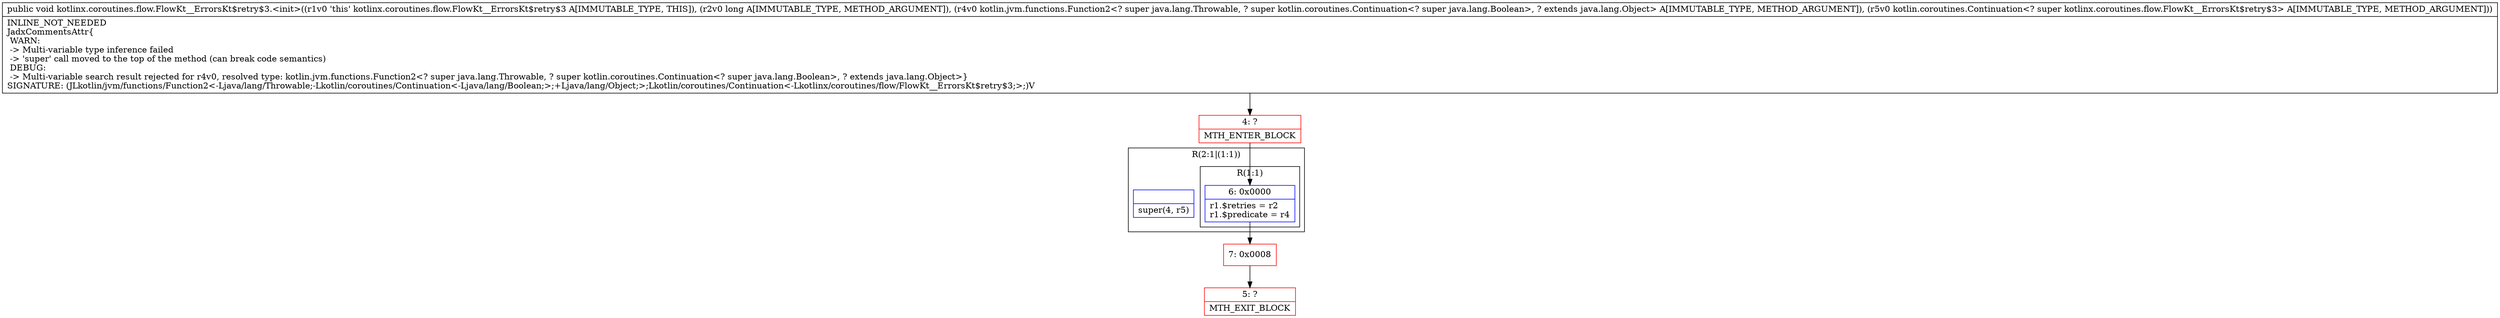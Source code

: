digraph "CFG forkotlinx.coroutines.flow.FlowKt__ErrorsKt$retry$3.\<init\>(JLkotlin\/jvm\/functions\/Function2;Lkotlin\/coroutines\/Continuation;)V" {
subgraph cluster_Region_1365110477 {
label = "R(2:1|(1:1))";
node [shape=record,color=blue];
Node_InsnContainer_1039744626 [shape=record,label="{|super(4, r5)\l}"];
subgraph cluster_Region_276320645 {
label = "R(1:1)";
node [shape=record,color=blue];
Node_6 [shape=record,label="{6\:\ 0x0000|r1.$retries = r2\lr1.$predicate = r4\l}"];
}
}
Node_4 [shape=record,color=red,label="{4\:\ ?|MTH_ENTER_BLOCK\l}"];
Node_7 [shape=record,color=red,label="{7\:\ 0x0008}"];
Node_5 [shape=record,color=red,label="{5\:\ ?|MTH_EXIT_BLOCK\l}"];
MethodNode[shape=record,label="{public void kotlinx.coroutines.flow.FlowKt__ErrorsKt$retry$3.\<init\>((r1v0 'this' kotlinx.coroutines.flow.FlowKt__ErrorsKt$retry$3 A[IMMUTABLE_TYPE, THIS]), (r2v0 long A[IMMUTABLE_TYPE, METHOD_ARGUMENT]), (r4v0 kotlin.jvm.functions.Function2\<? super java.lang.Throwable, ? super kotlin.coroutines.Continuation\<? super java.lang.Boolean\>, ? extends java.lang.Object\> A[IMMUTABLE_TYPE, METHOD_ARGUMENT]), (r5v0 kotlin.coroutines.Continuation\<? super kotlinx.coroutines.flow.FlowKt__ErrorsKt$retry$3\> A[IMMUTABLE_TYPE, METHOD_ARGUMENT]))  | INLINE_NOT_NEEDED\lJadxCommentsAttr\{\l WARN: \l \-\> Multi\-variable type inference failed\l \-\> 'super' call moved to the top of the method (can break code semantics)\l DEBUG: \l \-\> Multi\-variable search result rejected for r4v0, resolved type: kotlin.jvm.functions.Function2\<? super java.lang.Throwable, ? super kotlin.coroutines.Continuation\<? super java.lang.Boolean\>, ? extends java.lang.Object\>\}\lSIGNATURE: (JLkotlin\/jvm\/functions\/Function2\<\-Ljava\/lang\/Throwable;\-Lkotlin\/coroutines\/Continuation\<\-Ljava\/lang\/Boolean;\>;+Ljava\/lang\/Object;\>;Lkotlin\/coroutines\/Continuation\<\-Lkotlinx\/coroutines\/flow\/FlowKt__ErrorsKt$retry$3;\>;)V\l}"];
MethodNode -> Node_4;Node_6 -> Node_7;
Node_4 -> Node_6;
Node_7 -> Node_5;
}

